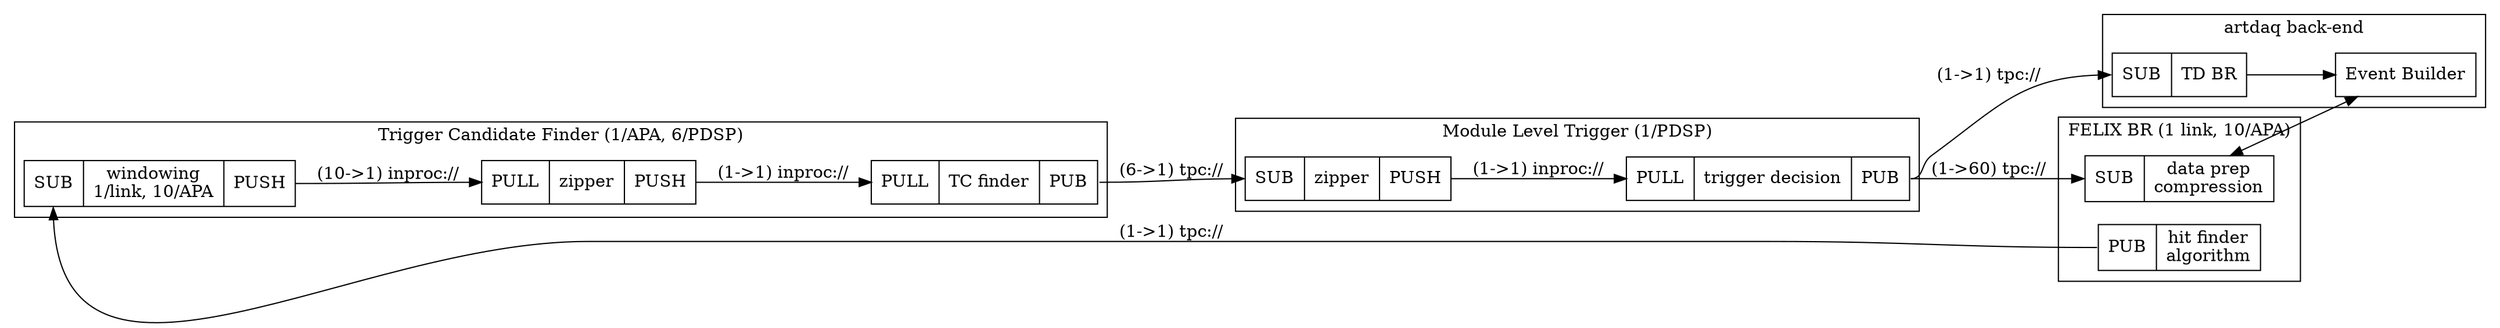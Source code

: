 digraph pdsp {
        rankdir=LR
        node[shape=record]
        subgraph cluster_felixbr {
                label="FELIX BR (1 link, 10/APA)"
                fx_hf[label="{<o>PUB|hit finder\nalgorithm}"]
                fx_prep[label="{<i>SUB|data prep\ncompression}"]
        }
        subgraph cluster_tcfinder {
                label="Trigger Candidate Finder (1/APA, 6/PDSP)"
                tp_win[label="{<i>SUB|windowing\n1/link, 10/APA|<o>PUSH}"]
                tp_zip[label="{<i>PULL|zipper|<o>PUSH}"]
                tp_find[label="{<i>PULL|TC finder|<o>PUB}"]
                tp_win:o->tp_zip:i[label="(10->1) inproc://"]
                tp_zip:o->tp_find:i[label="(1->1) inproc://"]
        }
        subgraph cluster_mltproc {
                label="Module Level Trigger (1/PDSP)"
                mt_zip[label="{<i>SUB|zipper|<o>PUSH}"]
                mt_td[label="{<i>PULL|trigger decision|<o>PUB}"]
                mt_zip:o->mt_td:i[label="(1->1) inproc://"]
        }
        subgraph cluster_artdaq {
                label="artdaq back-end"
                ad_td[label="{<i>SUB|TD BR}"]
                ad_eb[label="Event Builder"]
                ad_td->ad_eb

        }
        fx_hf:o->tp_win:i[label="(1->1) tpc://"]
        tp_find:o->mt_zip:i[label="(6->1) tpc://"]
        mt_td:o->ad_td:i[label="(1->1) tpc://"]
        mt_td:o->fx_prep:i[label="(1->60) tpc://"]
        ad_eb->fx_prep[dir=both]
        
}

